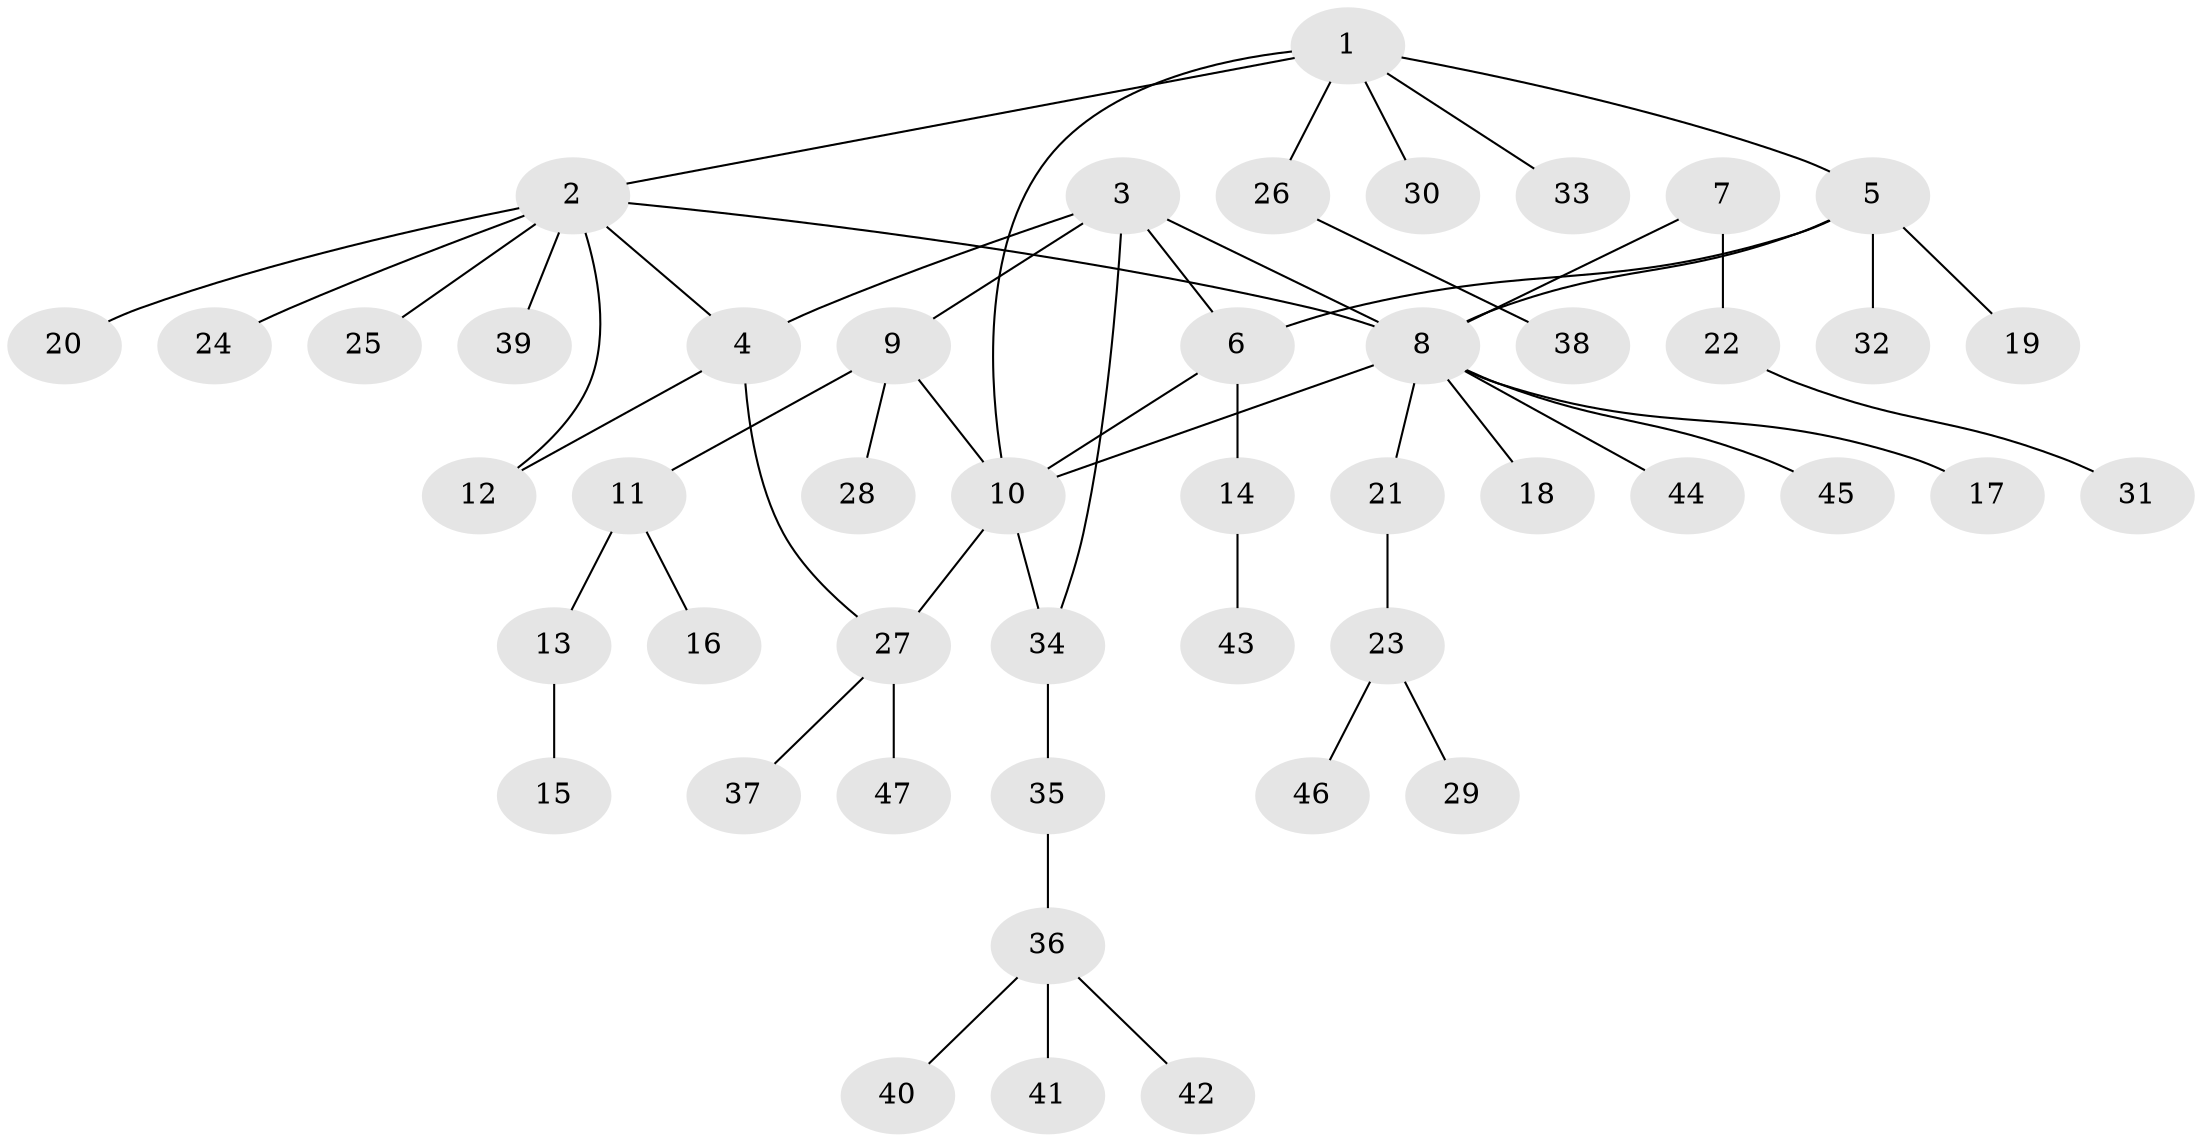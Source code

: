 // coarse degree distribution, {5: 0.06060606060606061, 7: 0.030303030303030304, 6: 0.06060606060606061, 2: 0.18181818181818182, 12: 0.030303030303030304, 3: 0.06060606060606061, 1: 0.5757575757575758}
// Generated by graph-tools (version 1.1) at 2025/42/03/06/25 10:42:07]
// undirected, 47 vertices, 55 edges
graph export_dot {
graph [start="1"]
  node [color=gray90,style=filled];
  1;
  2;
  3;
  4;
  5;
  6;
  7;
  8;
  9;
  10;
  11;
  12;
  13;
  14;
  15;
  16;
  17;
  18;
  19;
  20;
  21;
  22;
  23;
  24;
  25;
  26;
  27;
  28;
  29;
  30;
  31;
  32;
  33;
  34;
  35;
  36;
  37;
  38;
  39;
  40;
  41;
  42;
  43;
  44;
  45;
  46;
  47;
  1 -- 2;
  1 -- 5;
  1 -- 10;
  1 -- 26;
  1 -- 30;
  1 -- 33;
  2 -- 4;
  2 -- 8;
  2 -- 12;
  2 -- 20;
  2 -- 24;
  2 -- 25;
  2 -- 39;
  3 -- 4;
  3 -- 6;
  3 -- 8;
  3 -- 9;
  3 -- 34;
  4 -- 12;
  4 -- 27;
  5 -- 6;
  5 -- 8;
  5 -- 19;
  5 -- 32;
  6 -- 10;
  6 -- 14;
  7 -- 8;
  7 -- 22;
  8 -- 10;
  8 -- 17;
  8 -- 18;
  8 -- 21;
  8 -- 44;
  8 -- 45;
  9 -- 10;
  9 -- 11;
  9 -- 28;
  10 -- 27;
  10 -- 34;
  11 -- 13;
  11 -- 16;
  13 -- 15;
  14 -- 43;
  21 -- 23;
  22 -- 31;
  23 -- 29;
  23 -- 46;
  26 -- 38;
  27 -- 37;
  27 -- 47;
  34 -- 35;
  35 -- 36;
  36 -- 40;
  36 -- 41;
  36 -- 42;
}
